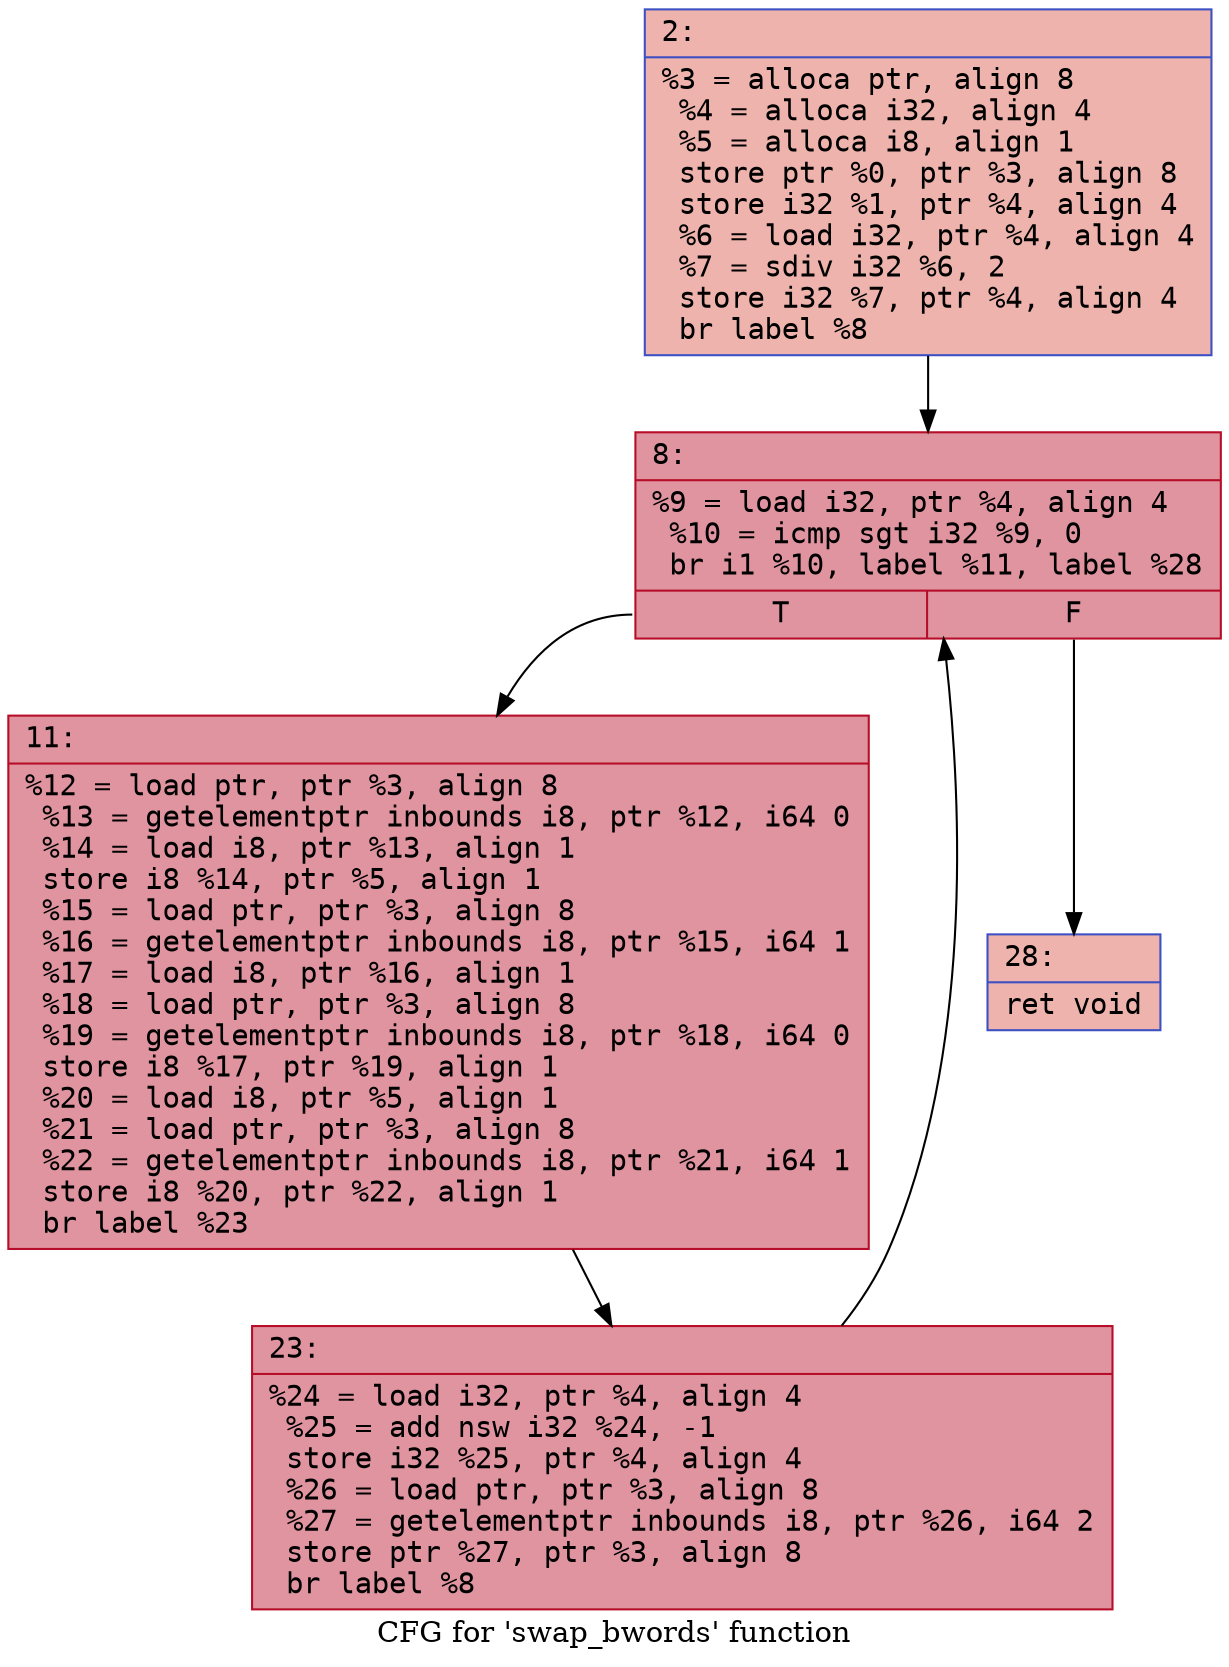 digraph "CFG for 'swap_bwords' function" {
	label="CFG for 'swap_bwords' function";

	Node0x6000010699f0 [shape=record,color="#3d50c3ff", style=filled, fillcolor="#d6524470" fontname="Courier",label="{2:\l|  %3 = alloca ptr, align 8\l  %4 = alloca i32, align 4\l  %5 = alloca i8, align 1\l  store ptr %0, ptr %3, align 8\l  store i32 %1, ptr %4, align 4\l  %6 = load i32, ptr %4, align 4\l  %7 = sdiv i32 %6, 2\l  store i32 %7, ptr %4, align 4\l  br label %8\l}"];
	Node0x6000010699f0 -> Node0x600001069a40[tooltip="2 -> 8\nProbability 100.00%" ];
	Node0x600001069a40 [shape=record,color="#b70d28ff", style=filled, fillcolor="#b70d2870" fontname="Courier",label="{8:\l|  %9 = load i32, ptr %4, align 4\l  %10 = icmp sgt i32 %9, 0\l  br i1 %10, label %11, label %28\l|{<s0>T|<s1>F}}"];
	Node0x600001069a40:s0 -> Node0x600001069a90[tooltip="8 -> 11\nProbability 96.88%" ];
	Node0x600001069a40:s1 -> Node0x600001069b30[tooltip="8 -> 28\nProbability 3.12%" ];
	Node0x600001069a90 [shape=record,color="#b70d28ff", style=filled, fillcolor="#b70d2870" fontname="Courier",label="{11:\l|  %12 = load ptr, ptr %3, align 8\l  %13 = getelementptr inbounds i8, ptr %12, i64 0\l  %14 = load i8, ptr %13, align 1\l  store i8 %14, ptr %5, align 1\l  %15 = load ptr, ptr %3, align 8\l  %16 = getelementptr inbounds i8, ptr %15, i64 1\l  %17 = load i8, ptr %16, align 1\l  %18 = load ptr, ptr %3, align 8\l  %19 = getelementptr inbounds i8, ptr %18, i64 0\l  store i8 %17, ptr %19, align 1\l  %20 = load i8, ptr %5, align 1\l  %21 = load ptr, ptr %3, align 8\l  %22 = getelementptr inbounds i8, ptr %21, i64 1\l  store i8 %20, ptr %22, align 1\l  br label %23\l}"];
	Node0x600001069a90 -> Node0x600001069ae0[tooltip="11 -> 23\nProbability 100.00%" ];
	Node0x600001069ae0 [shape=record,color="#b70d28ff", style=filled, fillcolor="#b70d2870" fontname="Courier",label="{23:\l|  %24 = load i32, ptr %4, align 4\l  %25 = add nsw i32 %24, -1\l  store i32 %25, ptr %4, align 4\l  %26 = load ptr, ptr %3, align 8\l  %27 = getelementptr inbounds i8, ptr %26, i64 2\l  store ptr %27, ptr %3, align 8\l  br label %8\l}"];
	Node0x600001069ae0 -> Node0x600001069a40[tooltip="23 -> 8\nProbability 100.00%" ];
	Node0x600001069b30 [shape=record,color="#3d50c3ff", style=filled, fillcolor="#d6524470" fontname="Courier",label="{28:\l|  ret void\l}"];
}
